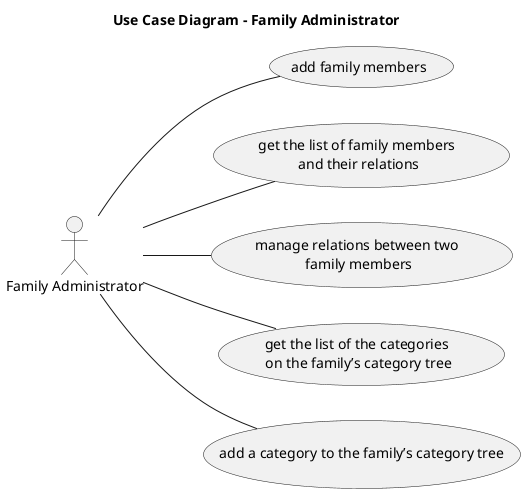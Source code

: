 @startuml

left to right direction

title Use Case Diagram - Family Administrator

actor "Family Administrator" as fa

usecase "add family members" as uc101
usecase "get the list of family members \nand their relations" as uc104
usecase "manage relations between two \nfamily members" as uc105
usecase "get the list of the categories \non the family’s category tree" as uc110
usecase "add a category to the family’s category tree" as uc111

fa -- uc101
fa -- uc104
fa -- uc105
fa -- uc110
fa -- uc111

@enduml